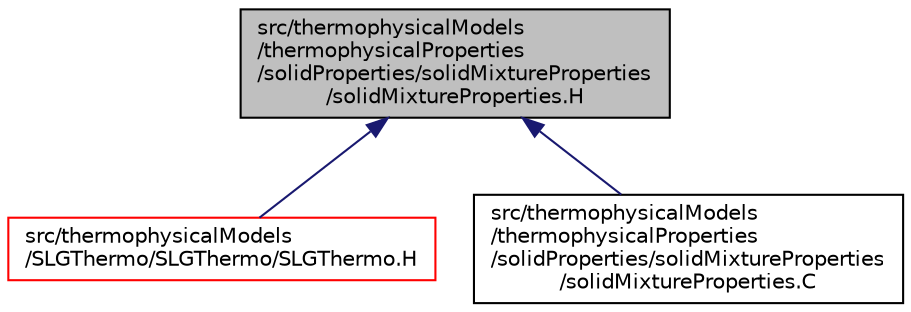 digraph "src/thermophysicalModels/thermophysicalProperties/solidProperties/solidMixtureProperties/solidMixtureProperties.H"
{
  bgcolor="transparent";
  edge [fontname="Helvetica",fontsize="10",labelfontname="Helvetica",labelfontsize="10"];
  node [fontname="Helvetica",fontsize="10",shape=record];
  Node1 [label="src/thermophysicalModels\l/thermophysicalProperties\l/solidProperties/solidMixtureProperties\l/solidMixtureProperties.H",height=0.2,width=0.4,color="black", fillcolor="grey75", style="filled" fontcolor="black"];
  Node1 -> Node2 [dir="back",color="midnightblue",fontsize="10",style="solid",fontname="Helvetica"];
  Node2 [label="src/thermophysicalModels\l/SLGThermo/SLGThermo/SLGThermo.H",height=0.2,width=0.4,color="red",URL="$SLGThermo_8H.html"];
  Node1 -> Node3 [dir="back",color="midnightblue",fontsize="10",style="solid",fontname="Helvetica"];
  Node3 [label="src/thermophysicalModels\l/thermophysicalProperties\l/solidProperties/solidMixtureProperties\l/solidMixtureProperties.C",height=0.2,width=0.4,color="black",URL="$solidMixtureProperties_8C.html"];
}

